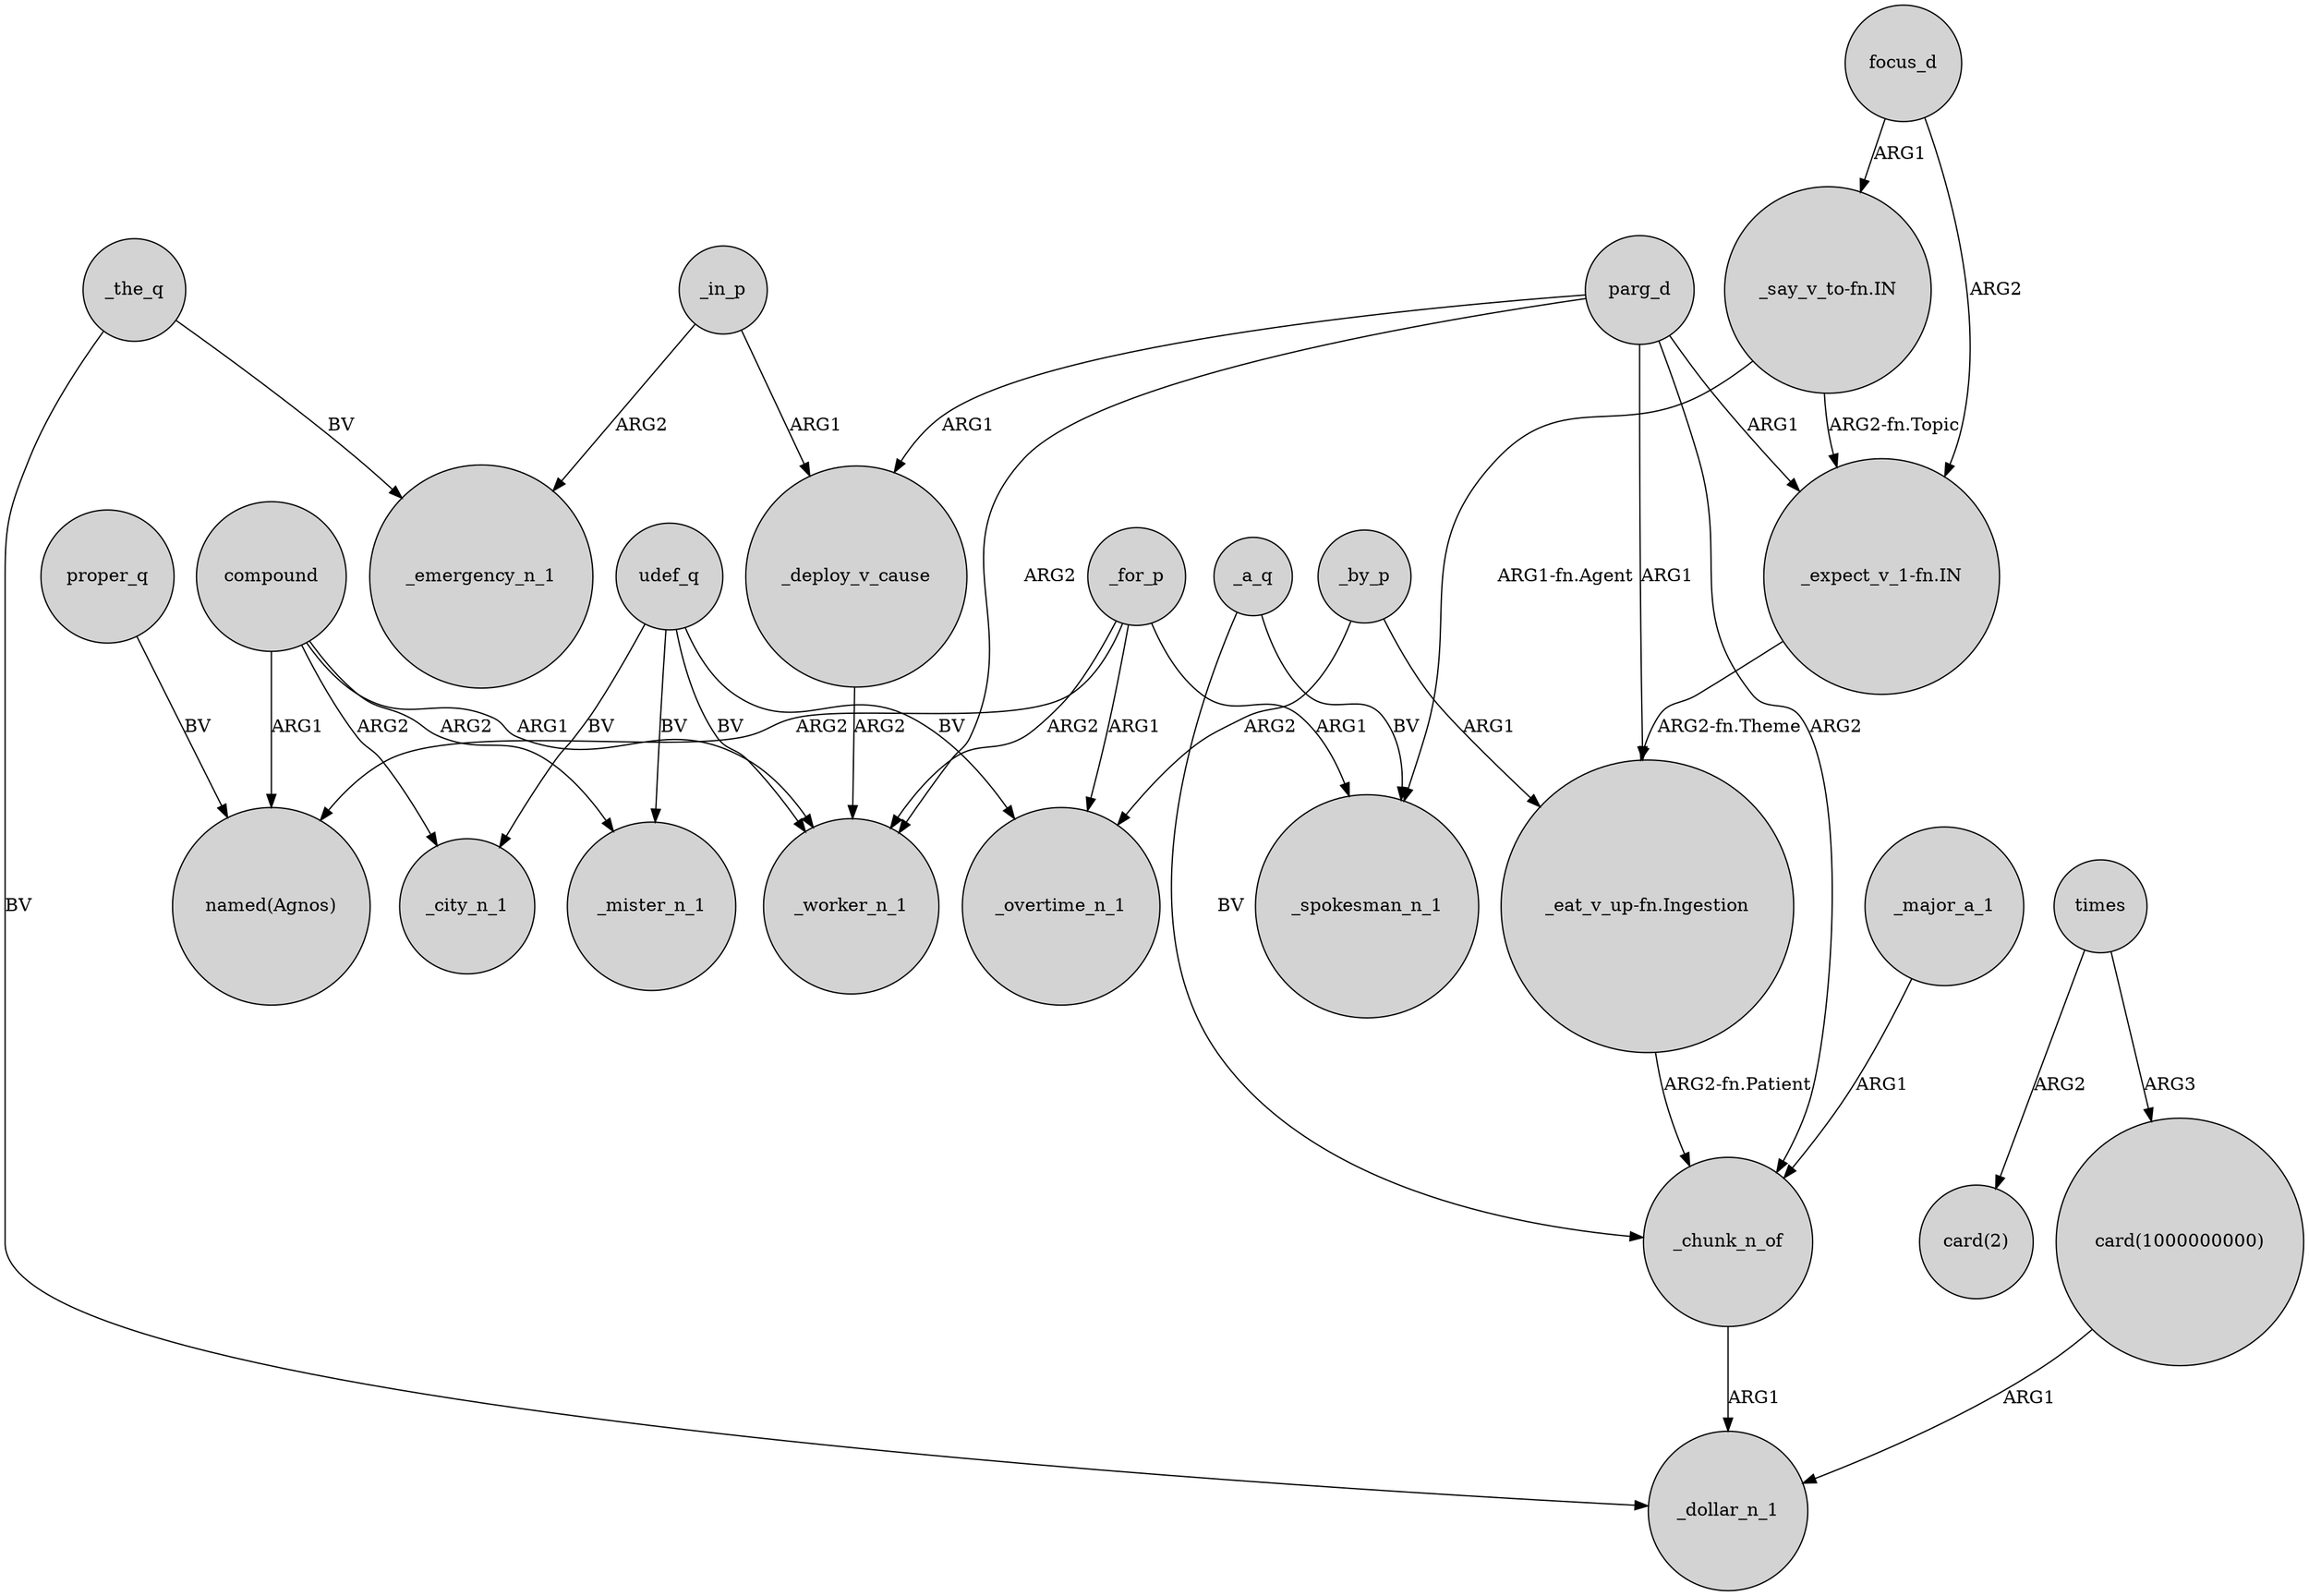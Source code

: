 digraph {
	node [shape=circle style=filled]
	compound -> "named(Agnos)" [label=ARG1]
	_for_p -> _spokesman_n_1 [label=ARG1]
	focus_d -> "_expect_v_1-fn.IN" [label=ARG2]
	_by_p -> "_eat_v_up-fn.Ingestion" [label=ARG1]
	compound -> _mister_n_1 [label=ARG2]
	udef_q -> _worker_n_1 [label=BV]
	_the_q -> _dollar_n_1 [label=BV]
	udef_q -> _mister_n_1 [label=BV]
	"_eat_v_up-fn.Ingestion" -> _chunk_n_of [label="ARG2-fn.Patient"]
	_for_p -> "named(Agnos)" [label=ARG2]
	_chunk_n_of -> _dollar_n_1 [label=ARG1]
	compound -> _city_n_1 [label=ARG2]
	parg_d -> "_eat_v_up-fn.Ingestion" [label=ARG1]
	"_expect_v_1-fn.IN" -> "_eat_v_up-fn.Ingestion" [label="ARG2-fn.Theme"]
	times -> "card(1000000000)" [label=ARG3]
	udef_q -> _city_n_1 [label=BV]
	parg_d -> _deploy_v_cause [label=ARG1]
	"_say_v_to-fn.IN" -> _spokesman_n_1 [label="ARG1-fn.Agent"]
	_in_p -> _emergency_n_1 [label=ARG2]
	proper_q -> "named(Agnos)" [label=BV]
	_major_a_1 -> _chunk_n_of [label=ARG1]
	parg_d -> "_expect_v_1-fn.IN" [label=ARG1]
	_for_p -> _overtime_n_1 [label=ARG1]
	_for_p -> _worker_n_1 [label=ARG2]
	_a_q -> _chunk_n_of [label=BV]
	times -> "card(2)" [label=ARG2]
	_the_q -> _emergency_n_1 [label=BV]
	_in_p -> _deploy_v_cause [label=ARG1]
	_deploy_v_cause -> _worker_n_1 [label=ARG2]
	"_say_v_to-fn.IN" -> "_expect_v_1-fn.IN" [label="ARG2-fn.Topic"]
	_a_q -> _spokesman_n_1 [label=BV]
	_by_p -> _overtime_n_1 [label=ARG2]
	compound -> _worker_n_1 [label=ARG1]
	"card(1000000000)" -> _dollar_n_1 [label=ARG1]
	parg_d -> _worker_n_1 [label=ARG2]
	parg_d -> _chunk_n_of [label=ARG2]
	focus_d -> "_say_v_to-fn.IN" [label=ARG1]
	udef_q -> _overtime_n_1 [label=BV]
}
